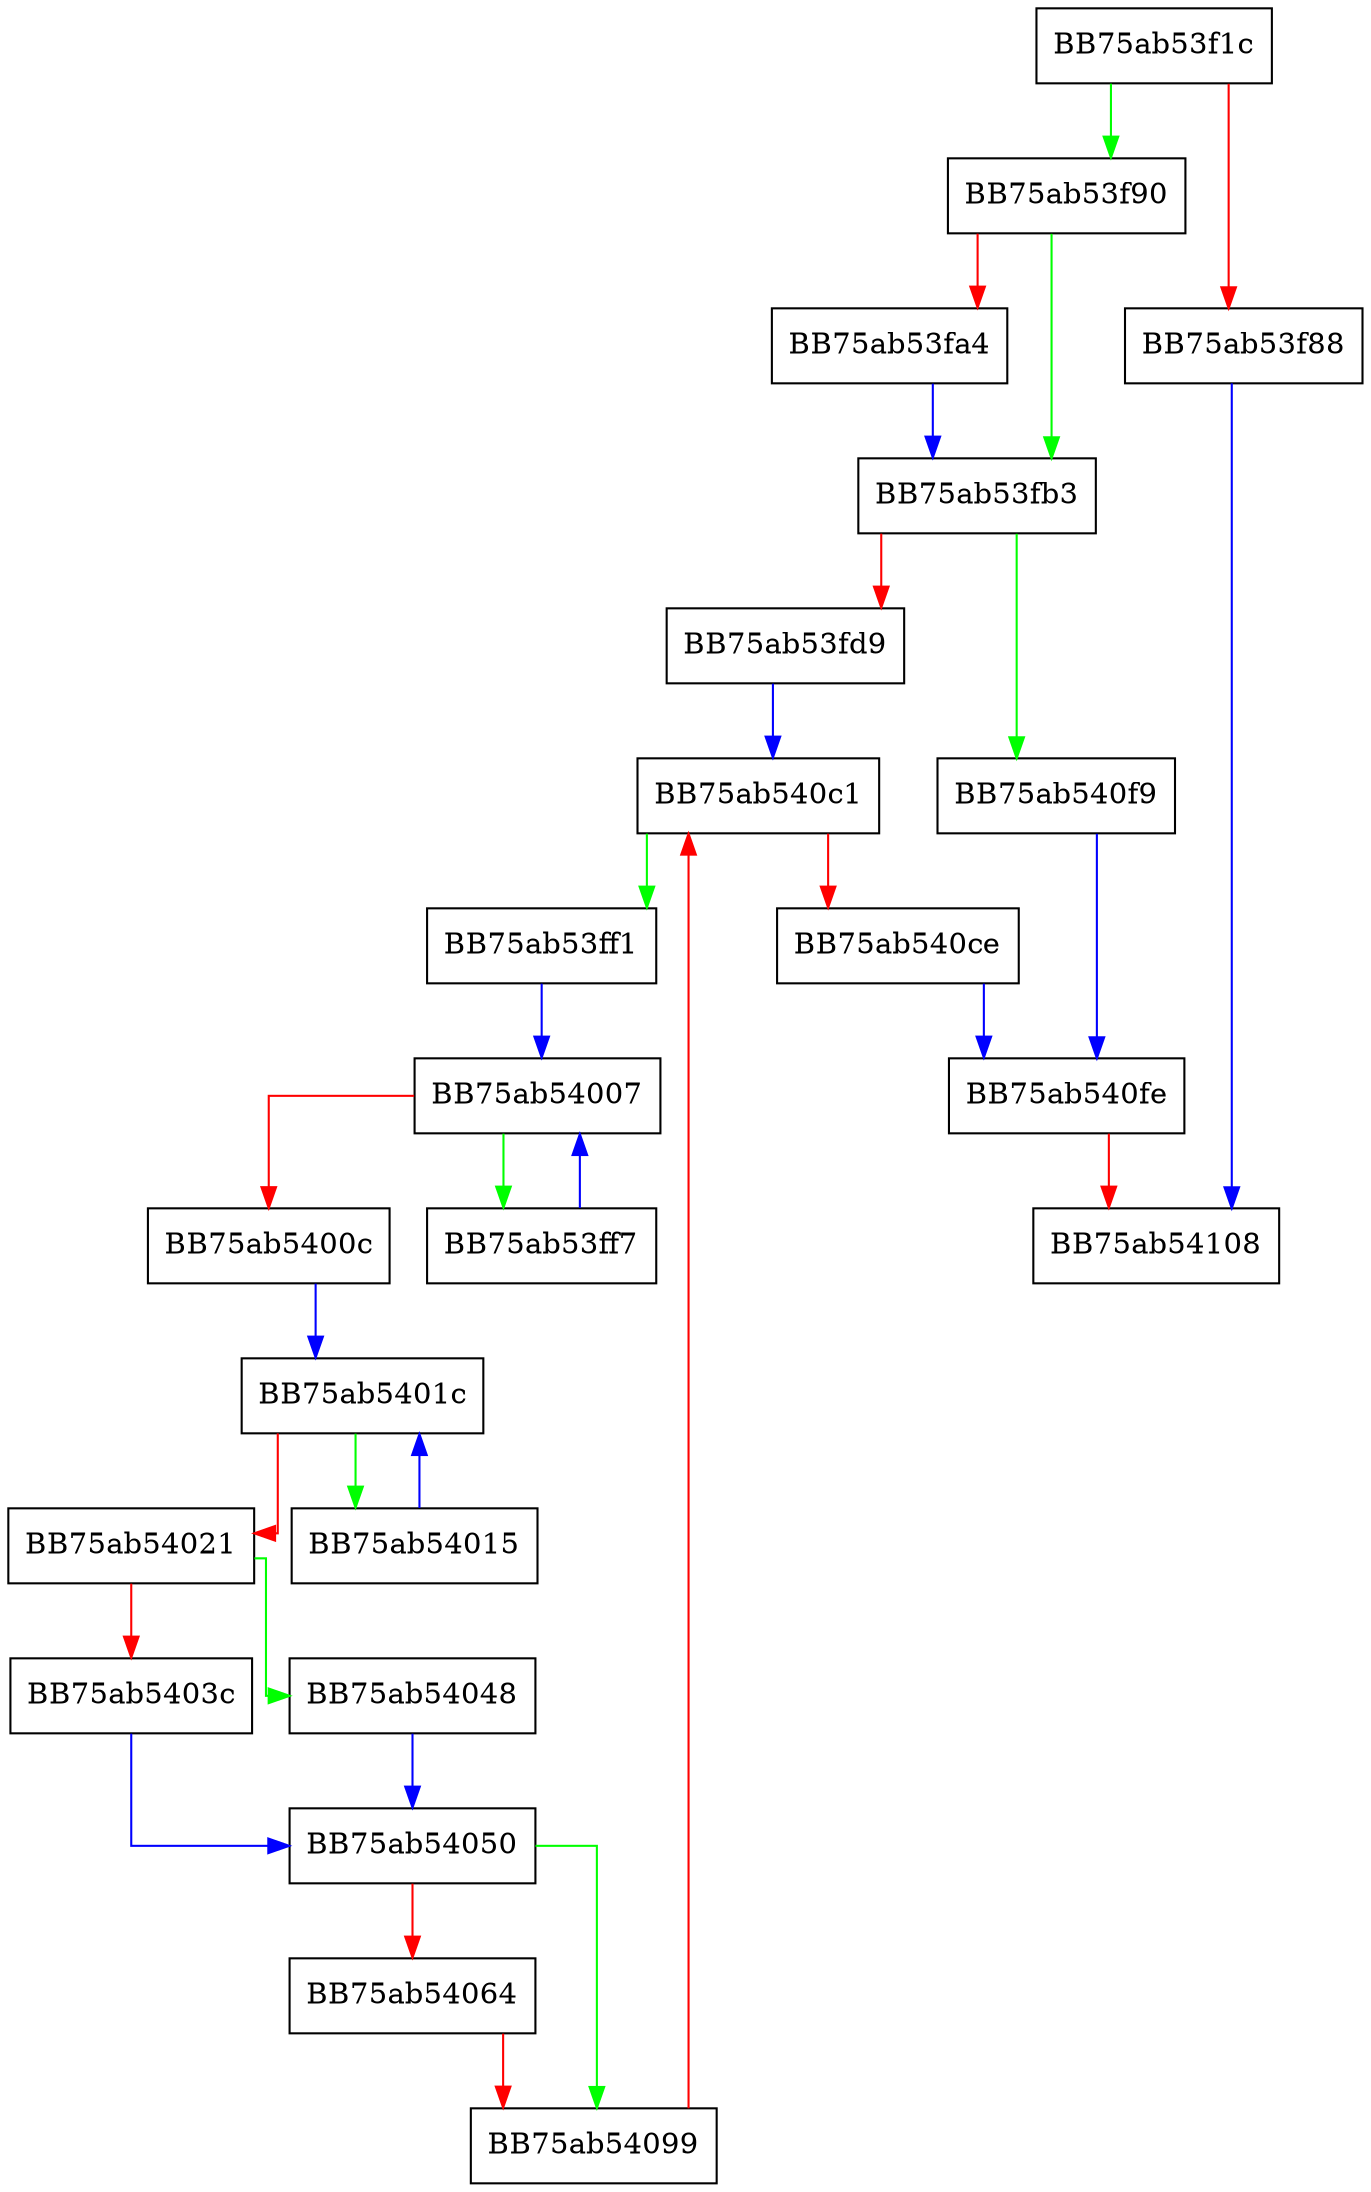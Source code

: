 digraph renameEditSql {
  node [shape="box"];
  graph [splines=ortho];
  BB75ab53f1c -> BB75ab53f90 [color="green"];
  BB75ab53f1c -> BB75ab53f88 [color="red"];
  BB75ab53f88 -> BB75ab54108 [color="blue"];
  BB75ab53f90 -> BB75ab53fb3 [color="green"];
  BB75ab53f90 -> BB75ab53fa4 [color="red"];
  BB75ab53fa4 -> BB75ab53fb3 [color="blue"];
  BB75ab53fb3 -> BB75ab540f9 [color="green"];
  BB75ab53fb3 -> BB75ab53fd9 [color="red"];
  BB75ab53fd9 -> BB75ab540c1 [color="blue"];
  BB75ab53ff1 -> BB75ab54007 [color="blue"];
  BB75ab53ff7 -> BB75ab54007 [color="blue"];
  BB75ab54007 -> BB75ab53ff7 [color="green"];
  BB75ab54007 -> BB75ab5400c [color="red"];
  BB75ab5400c -> BB75ab5401c [color="blue"];
  BB75ab54015 -> BB75ab5401c [color="blue"];
  BB75ab5401c -> BB75ab54015 [color="green"];
  BB75ab5401c -> BB75ab54021 [color="red"];
  BB75ab54021 -> BB75ab54048 [color="green"];
  BB75ab54021 -> BB75ab5403c [color="red"];
  BB75ab5403c -> BB75ab54050 [color="blue"];
  BB75ab54048 -> BB75ab54050 [color="blue"];
  BB75ab54050 -> BB75ab54099 [color="green"];
  BB75ab54050 -> BB75ab54064 [color="red"];
  BB75ab54064 -> BB75ab54099 [color="red"];
  BB75ab54099 -> BB75ab540c1 [color="red"];
  BB75ab540c1 -> BB75ab53ff1 [color="green"];
  BB75ab540c1 -> BB75ab540ce [color="red"];
  BB75ab540ce -> BB75ab540fe [color="blue"];
  BB75ab540f9 -> BB75ab540fe [color="blue"];
  BB75ab540fe -> BB75ab54108 [color="red"];
}